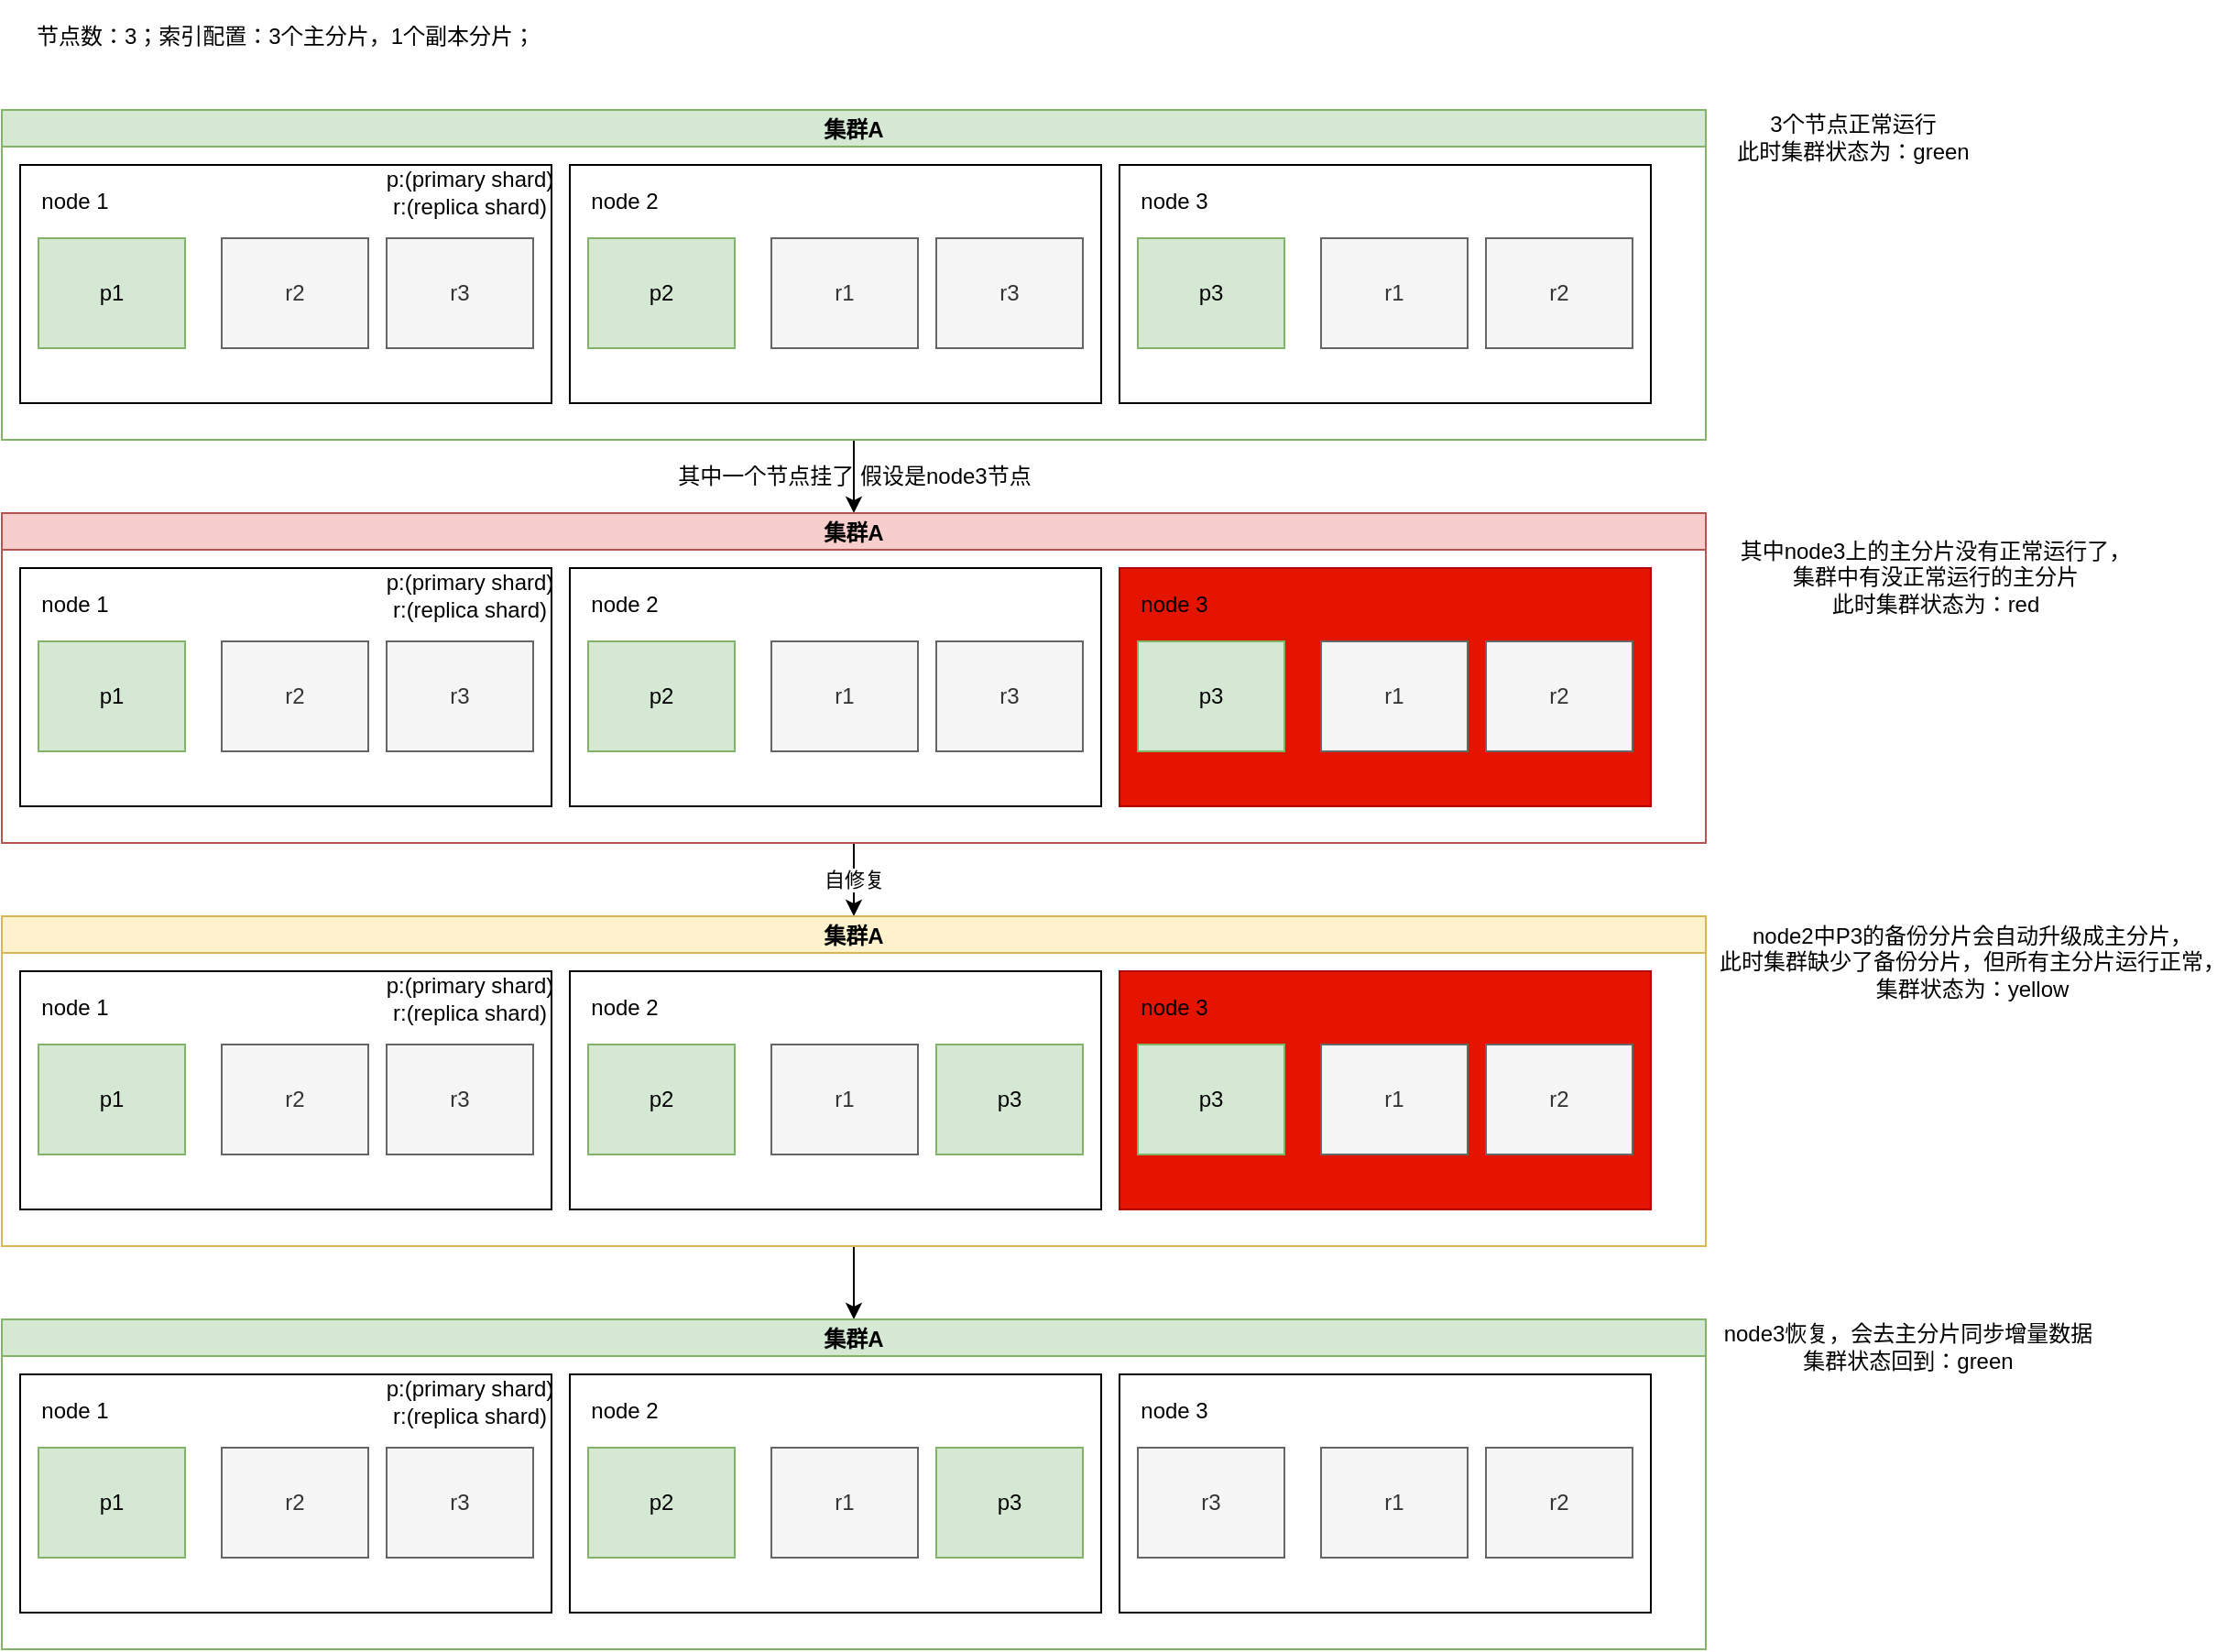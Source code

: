 <mxfile version="14.9.6" type="github">
  <diagram id="C5RBs43oDa-KdzZeNtuy" name="Page-1">
    <mxGraphModel dx="1678" dy="934" grid="1" gridSize="10" guides="1" tooltips="1" connect="1" arrows="1" fold="1" page="1" pageScale="1" pageWidth="1390" pageHeight="980" math="0" shadow="0">
      <root>
        <mxCell id="WIyWlLk6GJQsqaUBKTNV-0" />
        <mxCell id="WIyWlLk6GJQsqaUBKTNV-1" parent="WIyWlLk6GJQsqaUBKTNV-0" />
        <mxCell id="ibbkaZqgxfsACqarjdkI-46" style="edgeStyle=orthogonalEdgeStyle;rounded=0;orthogonalLoop=1;jettySize=auto;html=1;exitX=0.5;exitY=1;exitDx=0;exitDy=0;entryX=0.5;entryY=0;entryDx=0;entryDy=0;" edge="1" parent="WIyWlLk6GJQsqaUBKTNV-1" source="ibbkaZqgxfsACqarjdkI-0" target="ibbkaZqgxfsACqarjdkI-29">
          <mxGeometry relative="1" as="geometry" />
        </mxCell>
        <mxCell id="ibbkaZqgxfsACqarjdkI-0" value="集群A" style="swimlane;startSize=20;horizontal=1;containerType=tree;newEdgeStyle={&quot;edgeStyle&quot;:&quot;elbowEdgeStyle&quot;,&quot;startArrow&quot;:&quot;none&quot;,&quot;endArrow&quot;:&quot;none&quot;};fillColor=#d5e8d4;strokeColor=#82b366;" vertex="1" parent="WIyWlLk6GJQsqaUBKTNV-1">
          <mxGeometry x="80" y="110" width="930" height="180" as="geometry">
            <mxRectangle x="70" y="50" width="70" height="20" as="alternateBounds" />
          </mxGeometry>
        </mxCell>
        <mxCell id="ibbkaZqgxfsACqarjdkI-6" value="" style="rounded=0;whiteSpace=wrap;html=1;" vertex="1" parent="ibbkaZqgxfsACqarjdkI-0">
          <mxGeometry x="10" y="30" width="290" height="130" as="geometry" />
        </mxCell>
        <mxCell id="ibbkaZqgxfsACqarjdkI-7" value="node 1" style="text;html=1;strokeColor=none;fillColor=none;align=center;verticalAlign=middle;whiteSpace=wrap;rounded=0;" vertex="1" parent="ibbkaZqgxfsACqarjdkI-0">
          <mxGeometry x="20" y="40" width="40" height="20" as="geometry" />
        </mxCell>
        <mxCell id="ibbkaZqgxfsACqarjdkI-8" value="p1" style="rounded=0;whiteSpace=wrap;html=1;fillColor=#d5e8d4;strokeColor=#82b366;" vertex="1" parent="ibbkaZqgxfsACqarjdkI-0">
          <mxGeometry x="20" y="70" width="80" height="60" as="geometry" />
        </mxCell>
        <mxCell id="ibbkaZqgxfsACqarjdkI-10" value="r2" style="rounded=0;whiteSpace=wrap;html=1;fillColor=#f5f5f5;strokeColor=#666666;fontColor=#333333;" vertex="1" parent="ibbkaZqgxfsACqarjdkI-0">
          <mxGeometry x="120" y="70" width="80" height="60" as="geometry" />
        </mxCell>
        <mxCell id="ibbkaZqgxfsACqarjdkI-9" value="r3" style="rounded=0;whiteSpace=wrap;html=1;fillColor=#f5f5f5;strokeColor=#666666;fontColor=#333333;" vertex="1" parent="ibbkaZqgxfsACqarjdkI-0">
          <mxGeometry x="210" y="70" width="80" height="60" as="geometry" />
        </mxCell>
        <mxCell id="ibbkaZqgxfsACqarjdkI-13" value="" style="rounded=0;whiteSpace=wrap;html=1;" vertex="1" parent="ibbkaZqgxfsACqarjdkI-0">
          <mxGeometry x="310" y="30" width="290" height="130" as="geometry" />
        </mxCell>
        <mxCell id="ibbkaZqgxfsACqarjdkI-15" value="p2" style="rounded=0;whiteSpace=wrap;html=1;fillColor=#d5e8d4;strokeColor=#82b366;" vertex="1" parent="ibbkaZqgxfsACqarjdkI-0">
          <mxGeometry x="320" y="70" width="80" height="60" as="geometry" />
        </mxCell>
        <mxCell id="ibbkaZqgxfsACqarjdkI-16" value="r1" style="rounded=0;whiteSpace=wrap;html=1;fillColor=#f5f5f5;strokeColor=#666666;fontColor=#333333;" vertex="1" parent="ibbkaZqgxfsACqarjdkI-0">
          <mxGeometry x="420" y="70" width="80" height="60" as="geometry" />
        </mxCell>
        <mxCell id="ibbkaZqgxfsACqarjdkI-17" value="r3" style="rounded=0;whiteSpace=wrap;html=1;fillColor=#f5f5f5;strokeColor=#666666;fontColor=#333333;" vertex="1" parent="ibbkaZqgxfsACqarjdkI-0">
          <mxGeometry x="510" y="70" width="80" height="60" as="geometry" />
        </mxCell>
        <mxCell id="ibbkaZqgxfsACqarjdkI-18" value="node 2" style="text;html=1;strokeColor=none;fillColor=none;align=center;verticalAlign=middle;whiteSpace=wrap;rounded=0;" vertex="1" parent="ibbkaZqgxfsACqarjdkI-0">
          <mxGeometry x="320" y="40" width="40" height="20" as="geometry" />
        </mxCell>
        <mxCell id="ibbkaZqgxfsACqarjdkI-19" value="" style="rounded=0;whiteSpace=wrap;html=1;" vertex="1" parent="ibbkaZqgxfsACqarjdkI-0">
          <mxGeometry x="610" y="30" width="290" height="130" as="geometry" />
        </mxCell>
        <mxCell id="ibbkaZqgxfsACqarjdkI-20" value="p3" style="rounded=0;whiteSpace=wrap;html=1;fillColor=#d5e8d4;strokeColor=#82b366;" vertex="1" parent="ibbkaZqgxfsACqarjdkI-0">
          <mxGeometry x="620" y="70" width="80" height="60" as="geometry" />
        </mxCell>
        <mxCell id="ibbkaZqgxfsACqarjdkI-21" value="r1" style="rounded=0;whiteSpace=wrap;html=1;fillColor=#f5f5f5;strokeColor=#666666;fontColor=#333333;" vertex="1" parent="ibbkaZqgxfsACqarjdkI-0">
          <mxGeometry x="720" y="70" width="80" height="60" as="geometry" />
        </mxCell>
        <mxCell id="ibbkaZqgxfsACqarjdkI-22" value="r2" style="rounded=0;whiteSpace=wrap;html=1;fillColor=#f5f5f5;strokeColor=#666666;fontColor=#333333;" vertex="1" parent="ibbkaZqgxfsACqarjdkI-0">
          <mxGeometry x="810" y="70" width="80" height="60" as="geometry" />
        </mxCell>
        <mxCell id="ibbkaZqgxfsACqarjdkI-23" value="node 3" style="text;html=1;strokeColor=none;fillColor=none;align=center;verticalAlign=middle;whiteSpace=wrap;rounded=0;" vertex="1" parent="ibbkaZqgxfsACqarjdkI-0">
          <mxGeometry x="620" y="40" width="40" height="20" as="geometry" />
        </mxCell>
        <mxCell id="ibbkaZqgxfsACqarjdkI-27" value="p:(primary shard)&lt;br&gt;r:(replica shard)" style="text;html=1;align=center;verticalAlign=middle;resizable=0;points=[];autosize=1;strokeColor=none;" vertex="1" parent="ibbkaZqgxfsACqarjdkI-0">
          <mxGeometry x="200" y="30" width="110" height="30" as="geometry" />
        </mxCell>
        <mxCell id="ibbkaZqgxfsACqarjdkI-26" value="节点数：3；索引配置：3个主分片，1个副本分片；" style="text;html=1;strokeColor=none;fillColor=none;align=center;verticalAlign=middle;whiteSpace=wrap;rounded=0;" vertex="1" parent="WIyWlLk6GJQsqaUBKTNV-1">
          <mxGeometry x="80" y="50" width="310" height="40" as="geometry" />
        </mxCell>
        <mxCell id="ibbkaZqgxfsACqarjdkI-28" value="3个节点正常运行&lt;br&gt;此时集群状态为：green" style="text;html=1;align=center;verticalAlign=middle;resizable=0;points=[];autosize=1;strokeColor=none;" vertex="1" parent="WIyWlLk6GJQsqaUBKTNV-1">
          <mxGeometry x="1020" y="110" width="140" height="30" as="geometry" />
        </mxCell>
        <mxCell id="ibbkaZqgxfsACqarjdkI-67" value="自修复" style="edgeStyle=orthogonalEdgeStyle;rounded=0;orthogonalLoop=1;jettySize=auto;html=1;exitX=0.5;exitY=1;exitDx=0;exitDy=0;entryX=0.5;entryY=0;entryDx=0;entryDy=0;" edge="1" parent="WIyWlLk6GJQsqaUBKTNV-1" source="ibbkaZqgxfsACqarjdkI-29" target="ibbkaZqgxfsACqarjdkI-50">
          <mxGeometry relative="1" as="geometry" />
        </mxCell>
        <mxCell id="ibbkaZqgxfsACqarjdkI-29" value="集群A" style="swimlane;startSize=20;horizontal=1;containerType=tree;newEdgeStyle={&quot;edgeStyle&quot;:&quot;elbowEdgeStyle&quot;,&quot;startArrow&quot;:&quot;none&quot;,&quot;endArrow&quot;:&quot;none&quot;};fillColor=#f8cecc;strokeColor=#b85450;" vertex="1" parent="WIyWlLk6GJQsqaUBKTNV-1">
          <mxGeometry x="80" y="330" width="930" height="180" as="geometry">
            <mxRectangle x="70" y="50" width="70" height="20" as="alternateBounds" />
          </mxGeometry>
        </mxCell>
        <mxCell id="ibbkaZqgxfsACqarjdkI-30" value="" style="rounded=0;whiteSpace=wrap;html=1;" vertex="1" parent="ibbkaZqgxfsACqarjdkI-29">
          <mxGeometry x="10" y="30" width="290" height="130" as="geometry" />
        </mxCell>
        <mxCell id="ibbkaZqgxfsACqarjdkI-31" value="node 1" style="text;html=1;strokeColor=none;fillColor=none;align=center;verticalAlign=middle;whiteSpace=wrap;rounded=0;" vertex="1" parent="ibbkaZqgxfsACqarjdkI-29">
          <mxGeometry x="20" y="40" width="40" height="20" as="geometry" />
        </mxCell>
        <mxCell id="ibbkaZqgxfsACqarjdkI-32" value="p1" style="rounded=0;whiteSpace=wrap;html=1;fillColor=#d5e8d4;strokeColor=#82b366;" vertex="1" parent="ibbkaZqgxfsACqarjdkI-29">
          <mxGeometry x="20" y="70" width="80" height="60" as="geometry" />
        </mxCell>
        <mxCell id="ibbkaZqgxfsACqarjdkI-33" value="r2" style="rounded=0;whiteSpace=wrap;html=1;fillColor=#f5f5f5;strokeColor=#666666;fontColor=#333333;" vertex="1" parent="ibbkaZqgxfsACqarjdkI-29">
          <mxGeometry x="120" y="70" width="80" height="60" as="geometry" />
        </mxCell>
        <mxCell id="ibbkaZqgxfsACqarjdkI-34" value="r3" style="rounded=0;whiteSpace=wrap;html=1;fillColor=#f5f5f5;strokeColor=#666666;fontColor=#333333;" vertex="1" parent="ibbkaZqgxfsACqarjdkI-29">
          <mxGeometry x="210" y="70" width="80" height="60" as="geometry" />
        </mxCell>
        <mxCell id="ibbkaZqgxfsACqarjdkI-35" value="" style="rounded=0;whiteSpace=wrap;html=1;" vertex="1" parent="ibbkaZqgxfsACqarjdkI-29">
          <mxGeometry x="310" y="30" width="290" height="130" as="geometry" />
        </mxCell>
        <mxCell id="ibbkaZqgxfsACqarjdkI-36" value="p2" style="rounded=0;whiteSpace=wrap;html=1;fillColor=#d5e8d4;strokeColor=#82b366;" vertex="1" parent="ibbkaZqgxfsACqarjdkI-29">
          <mxGeometry x="320" y="70" width="80" height="60" as="geometry" />
        </mxCell>
        <mxCell id="ibbkaZqgxfsACqarjdkI-37" value="r1" style="rounded=0;whiteSpace=wrap;html=1;fillColor=#f5f5f5;strokeColor=#666666;fontColor=#333333;" vertex="1" parent="ibbkaZqgxfsACqarjdkI-29">
          <mxGeometry x="420" y="70" width="80" height="60" as="geometry" />
        </mxCell>
        <mxCell id="ibbkaZqgxfsACqarjdkI-38" value="r3" style="rounded=0;whiteSpace=wrap;html=1;fillColor=#f5f5f5;strokeColor=#666666;fontColor=#333333;" vertex="1" parent="ibbkaZqgxfsACqarjdkI-29">
          <mxGeometry x="510" y="70" width="80" height="60" as="geometry" />
        </mxCell>
        <mxCell id="ibbkaZqgxfsACqarjdkI-39" value="node 2" style="text;html=1;strokeColor=none;fillColor=none;align=center;verticalAlign=middle;whiteSpace=wrap;rounded=0;" vertex="1" parent="ibbkaZqgxfsACqarjdkI-29">
          <mxGeometry x="320" y="40" width="40" height="20" as="geometry" />
        </mxCell>
        <mxCell id="ibbkaZqgxfsACqarjdkI-40" value="" style="rounded=0;whiteSpace=wrap;html=1;fillColor=#e51400;strokeColor=#B20000;fontColor=#ffffff;" vertex="1" parent="ibbkaZqgxfsACqarjdkI-29">
          <mxGeometry x="610" y="30" width="290" height="130" as="geometry" />
        </mxCell>
        <mxCell id="ibbkaZqgxfsACqarjdkI-41" value="p3" style="rounded=0;whiteSpace=wrap;html=1;fillColor=#d5e8d4;strokeColor=#82b366;" vertex="1" parent="ibbkaZqgxfsACqarjdkI-29">
          <mxGeometry x="620" y="70" width="80" height="60" as="geometry" />
        </mxCell>
        <mxCell id="ibbkaZqgxfsACqarjdkI-42" value="r1" style="rounded=0;whiteSpace=wrap;html=1;fillColor=#f5f5f5;strokeColor=#666666;fontColor=#333333;" vertex="1" parent="ibbkaZqgxfsACqarjdkI-29">
          <mxGeometry x="720" y="70" width="80" height="60" as="geometry" />
        </mxCell>
        <mxCell id="ibbkaZqgxfsACqarjdkI-43" value="r2" style="rounded=0;whiteSpace=wrap;html=1;fillColor=#f5f5f5;strokeColor=#666666;fontColor=#333333;" vertex="1" parent="ibbkaZqgxfsACqarjdkI-29">
          <mxGeometry x="810" y="70" width="80" height="60" as="geometry" />
        </mxCell>
        <mxCell id="ibbkaZqgxfsACqarjdkI-44" value="node 3" style="text;html=1;strokeColor=none;fillColor=none;align=center;verticalAlign=middle;whiteSpace=wrap;rounded=0;" vertex="1" parent="ibbkaZqgxfsACqarjdkI-29">
          <mxGeometry x="620" y="40" width="40" height="20" as="geometry" />
        </mxCell>
        <mxCell id="ibbkaZqgxfsACqarjdkI-45" value="p:(primary shard)&lt;br&gt;r:(replica shard)" style="text;html=1;align=center;verticalAlign=middle;resizable=0;points=[];autosize=1;strokeColor=none;" vertex="1" parent="ibbkaZqgxfsACqarjdkI-29">
          <mxGeometry x="200" y="30" width="110" height="30" as="geometry" />
        </mxCell>
        <mxCell id="ibbkaZqgxfsACqarjdkI-47" value="其中一个节点挂了 假设是node3节点" style="text;html=1;align=center;verticalAlign=middle;resizable=0;points=[];autosize=1;strokeColor=none;" vertex="1" parent="WIyWlLk6GJQsqaUBKTNV-1">
          <mxGeometry x="440" y="300" width="210" height="20" as="geometry" />
        </mxCell>
        <mxCell id="ibbkaZqgxfsACqarjdkI-49" value="其中node3上的主分片没有正常运行了，&lt;br&gt;集群中有没正常运行的主分片&lt;br&gt;此时集群状态为：red" style="text;html=1;align=center;verticalAlign=middle;resizable=0;points=[];autosize=1;strokeColor=none;" vertex="1" parent="WIyWlLk6GJQsqaUBKTNV-1">
          <mxGeometry x="1020" y="340" width="230" height="50" as="geometry" />
        </mxCell>
        <mxCell id="ibbkaZqgxfsACqarjdkI-86" style="edgeStyle=orthogonalEdgeStyle;rounded=0;orthogonalLoop=1;jettySize=auto;html=1;exitX=0.5;exitY=1;exitDx=0;exitDy=0;entryX=0.5;entryY=0;entryDx=0;entryDy=0;" edge="1" parent="WIyWlLk6GJQsqaUBKTNV-1" source="ibbkaZqgxfsACqarjdkI-50" target="ibbkaZqgxfsACqarjdkI-69">
          <mxGeometry relative="1" as="geometry" />
        </mxCell>
        <mxCell id="ibbkaZqgxfsACqarjdkI-50" value="集群A" style="swimlane;startSize=20;horizontal=1;containerType=tree;newEdgeStyle={&quot;edgeStyle&quot;:&quot;elbowEdgeStyle&quot;,&quot;startArrow&quot;:&quot;none&quot;,&quot;endArrow&quot;:&quot;none&quot;};fillColor=#fff2cc;strokeColor=#d6b656;" vertex="1" parent="WIyWlLk6GJQsqaUBKTNV-1">
          <mxGeometry x="80" y="550" width="930" height="180" as="geometry">
            <mxRectangle x="70" y="50" width="70" height="20" as="alternateBounds" />
          </mxGeometry>
        </mxCell>
        <mxCell id="ibbkaZqgxfsACqarjdkI-51" value="" style="rounded=0;whiteSpace=wrap;html=1;" vertex="1" parent="ibbkaZqgxfsACqarjdkI-50">
          <mxGeometry x="10" y="30" width="290" height="130" as="geometry" />
        </mxCell>
        <mxCell id="ibbkaZqgxfsACqarjdkI-52" value="node 1" style="text;html=1;strokeColor=none;fillColor=none;align=center;verticalAlign=middle;whiteSpace=wrap;rounded=0;" vertex="1" parent="ibbkaZqgxfsACqarjdkI-50">
          <mxGeometry x="20" y="40" width="40" height="20" as="geometry" />
        </mxCell>
        <mxCell id="ibbkaZqgxfsACqarjdkI-53" value="p1" style="rounded=0;whiteSpace=wrap;html=1;fillColor=#d5e8d4;strokeColor=#82b366;" vertex="1" parent="ibbkaZqgxfsACqarjdkI-50">
          <mxGeometry x="20" y="70" width="80" height="60" as="geometry" />
        </mxCell>
        <mxCell id="ibbkaZqgxfsACqarjdkI-54" value="r2" style="rounded=0;whiteSpace=wrap;html=1;fillColor=#f5f5f5;strokeColor=#666666;fontColor=#333333;" vertex="1" parent="ibbkaZqgxfsACqarjdkI-50">
          <mxGeometry x="120" y="70" width="80" height="60" as="geometry" />
        </mxCell>
        <mxCell id="ibbkaZqgxfsACqarjdkI-55" value="r3" style="rounded=0;whiteSpace=wrap;html=1;fillColor=#f5f5f5;strokeColor=#666666;fontColor=#333333;" vertex="1" parent="ibbkaZqgxfsACqarjdkI-50">
          <mxGeometry x="210" y="70" width="80" height="60" as="geometry" />
        </mxCell>
        <mxCell id="ibbkaZqgxfsACqarjdkI-56" value="" style="rounded=0;whiteSpace=wrap;html=1;" vertex="1" parent="ibbkaZqgxfsACqarjdkI-50">
          <mxGeometry x="310" y="30" width="290" height="130" as="geometry" />
        </mxCell>
        <mxCell id="ibbkaZqgxfsACqarjdkI-57" value="p2" style="rounded=0;whiteSpace=wrap;html=1;fillColor=#d5e8d4;strokeColor=#82b366;" vertex="1" parent="ibbkaZqgxfsACqarjdkI-50">
          <mxGeometry x="320" y="70" width="80" height="60" as="geometry" />
        </mxCell>
        <mxCell id="ibbkaZqgxfsACqarjdkI-58" value="r1" style="rounded=0;whiteSpace=wrap;html=1;fillColor=#f5f5f5;strokeColor=#666666;fontColor=#333333;" vertex="1" parent="ibbkaZqgxfsACqarjdkI-50">
          <mxGeometry x="420" y="70" width="80" height="60" as="geometry" />
        </mxCell>
        <mxCell id="ibbkaZqgxfsACqarjdkI-59" value="r3" style="rounded=0;whiteSpace=wrap;html=1;fillColor=#f5f5f5;strokeColor=#666666;fontColor=#333333;" vertex="1" parent="ibbkaZqgxfsACqarjdkI-50">
          <mxGeometry x="510" y="70" width="80" height="60" as="geometry" />
        </mxCell>
        <mxCell id="ibbkaZqgxfsACqarjdkI-60" value="node 2" style="text;html=1;strokeColor=none;fillColor=none;align=center;verticalAlign=middle;whiteSpace=wrap;rounded=0;" vertex="1" parent="ibbkaZqgxfsACqarjdkI-50">
          <mxGeometry x="320" y="40" width="40" height="20" as="geometry" />
        </mxCell>
        <mxCell id="ibbkaZqgxfsACqarjdkI-61" value="" style="rounded=0;whiteSpace=wrap;html=1;fillColor=#e51400;strokeColor=#B20000;fontColor=#ffffff;" vertex="1" parent="ibbkaZqgxfsACqarjdkI-50">
          <mxGeometry x="610" y="30" width="290" height="130" as="geometry" />
        </mxCell>
        <mxCell id="ibbkaZqgxfsACqarjdkI-63" value="r1" style="rounded=0;whiteSpace=wrap;html=1;fillColor=#f5f5f5;strokeColor=#666666;fontColor=#333333;" vertex="1" parent="ibbkaZqgxfsACqarjdkI-50">
          <mxGeometry x="720" y="70" width="80" height="60" as="geometry" />
        </mxCell>
        <mxCell id="ibbkaZqgxfsACqarjdkI-64" value="r2" style="rounded=0;whiteSpace=wrap;html=1;fillColor=#f5f5f5;strokeColor=#666666;fontColor=#333333;" vertex="1" parent="ibbkaZqgxfsACqarjdkI-50">
          <mxGeometry x="810" y="70" width="80" height="60" as="geometry" />
        </mxCell>
        <mxCell id="ibbkaZqgxfsACqarjdkI-65" value="node 3" style="text;html=1;strokeColor=none;fillColor=none;align=center;verticalAlign=middle;whiteSpace=wrap;rounded=0;" vertex="1" parent="ibbkaZqgxfsACqarjdkI-50">
          <mxGeometry x="620" y="40" width="40" height="20" as="geometry" />
        </mxCell>
        <mxCell id="ibbkaZqgxfsACqarjdkI-66" value="p:(primary shard)&lt;br&gt;r:(replica shard)" style="text;html=1;align=center;verticalAlign=middle;resizable=0;points=[];autosize=1;strokeColor=none;" vertex="1" parent="ibbkaZqgxfsACqarjdkI-50">
          <mxGeometry x="200" y="30" width="110" height="30" as="geometry" />
        </mxCell>
        <mxCell id="ibbkaZqgxfsACqarjdkI-87" value="p3" style="rounded=0;whiteSpace=wrap;html=1;fillColor=#d5e8d4;strokeColor=#82b366;" vertex="1" parent="ibbkaZqgxfsACqarjdkI-50">
          <mxGeometry x="620" y="70" width="80" height="60" as="geometry" />
        </mxCell>
        <mxCell id="ibbkaZqgxfsACqarjdkI-90" value="p3" style="rounded=0;whiteSpace=wrap;html=1;fillColor=#d5e8d4;strokeColor=#82b366;" vertex="1" parent="ibbkaZqgxfsACqarjdkI-50">
          <mxGeometry x="510" y="70" width="80" height="60" as="geometry" />
        </mxCell>
        <mxCell id="ibbkaZqgxfsACqarjdkI-68" value="node2中P3的备份分片会自动升级成主分片，&lt;br&gt;此时集群缺少了备份分片，但所有主分片运行正常，&lt;br&gt;集群状态为：yellow" style="text;html=1;align=center;verticalAlign=middle;resizable=0;points=[];autosize=1;strokeColor=none;" vertex="1" parent="WIyWlLk6GJQsqaUBKTNV-1">
          <mxGeometry x="1010" y="550" width="290" height="50" as="geometry" />
        </mxCell>
        <mxCell id="ibbkaZqgxfsACqarjdkI-69" value="集群A" style="swimlane;startSize=20;horizontal=1;containerType=tree;newEdgeStyle={&quot;edgeStyle&quot;:&quot;elbowEdgeStyle&quot;,&quot;startArrow&quot;:&quot;none&quot;,&quot;endArrow&quot;:&quot;none&quot;};fillColor=#d5e8d4;strokeColor=#82b366;" vertex="1" parent="WIyWlLk6GJQsqaUBKTNV-1">
          <mxGeometry x="80" y="770" width="930" height="180" as="geometry">
            <mxRectangle x="70" y="50" width="70" height="20" as="alternateBounds" />
          </mxGeometry>
        </mxCell>
        <mxCell id="ibbkaZqgxfsACqarjdkI-70" value="" style="rounded=0;whiteSpace=wrap;html=1;" vertex="1" parent="ibbkaZqgxfsACqarjdkI-69">
          <mxGeometry x="10" y="30" width="290" height="130" as="geometry" />
        </mxCell>
        <mxCell id="ibbkaZqgxfsACqarjdkI-71" value="node 1" style="text;html=1;strokeColor=none;fillColor=none;align=center;verticalAlign=middle;whiteSpace=wrap;rounded=0;" vertex="1" parent="ibbkaZqgxfsACqarjdkI-69">
          <mxGeometry x="20" y="40" width="40" height="20" as="geometry" />
        </mxCell>
        <mxCell id="ibbkaZqgxfsACqarjdkI-72" value="p1" style="rounded=0;whiteSpace=wrap;html=1;fillColor=#d5e8d4;strokeColor=#82b366;" vertex="1" parent="ibbkaZqgxfsACqarjdkI-69">
          <mxGeometry x="20" y="70" width="80" height="60" as="geometry" />
        </mxCell>
        <mxCell id="ibbkaZqgxfsACqarjdkI-73" value="r2" style="rounded=0;whiteSpace=wrap;html=1;fillColor=#f5f5f5;strokeColor=#666666;fontColor=#333333;" vertex="1" parent="ibbkaZqgxfsACqarjdkI-69">
          <mxGeometry x="120" y="70" width="80" height="60" as="geometry" />
        </mxCell>
        <mxCell id="ibbkaZqgxfsACqarjdkI-74" value="r3" style="rounded=0;whiteSpace=wrap;html=1;fillColor=#f5f5f5;strokeColor=#666666;fontColor=#333333;" vertex="1" parent="ibbkaZqgxfsACqarjdkI-69">
          <mxGeometry x="210" y="70" width="80" height="60" as="geometry" />
        </mxCell>
        <mxCell id="ibbkaZqgxfsACqarjdkI-75" value="" style="rounded=0;whiteSpace=wrap;html=1;" vertex="1" parent="ibbkaZqgxfsACqarjdkI-69">
          <mxGeometry x="310" y="30" width="290" height="130" as="geometry" />
        </mxCell>
        <mxCell id="ibbkaZqgxfsACqarjdkI-76" value="p2" style="rounded=0;whiteSpace=wrap;html=1;fillColor=#d5e8d4;strokeColor=#82b366;" vertex="1" parent="ibbkaZqgxfsACqarjdkI-69">
          <mxGeometry x="320" y="70" width="80" height="60" as="geometry" />
        </mxCell>
        <mxCell id="ibbkaZqgxfsACqarjdkI-77" value="r1" style="rounded=0;whiteSpace=wrap;html=1;fillColor=#f5f5f5;strokeColor=#666666;fontColor=#333333;" vertex="1" parent="ibbkaZqgxfsACqarjdkI-69">
          <mxGeometry x="420" y="70" width="80" height="60" as="geometry" />
        </mxCell>
        <mxCell id="ibbkaZqgxfsACqarjdkI-78" value="r3" style="rounded=0;whiteSpace=wrap;html=1;fillColor=#f5f5f5;strokeColor=#666666;fontColor=#333333;" vertex="1" parent="ibbkaZqgxfsACqarjdkI-69">
          <mxGeometry x="510" y="70" width="80" height="60" as="geometry" />
        </mxCell>
        <mxCell id="ibbkaZqgxfsACqarjdkI-79" value="node 2" style="text;html=1;strokeColor=none;fillColor=none;align=center;verticalAlign=middle;whiteSpace=wrap;rounded=0;" vertex="1" parent="ibbkaZqgxfsACqarjdkI-69">
          <mxGeometry x="320" y="40" width="40" height="20" as="geometry" />
        </mxCell>
        <mxCell id="ibbkaZqgxfsACqarjdkI-80" value="" style="rounded=0;whiteSpace=wrap;html=1;" vertex="1" parent="ibbkaZqgxfsACqarjdkI-69">
          <mxGeometry x="610" y="30" width="290" height="130" as="geometry" />
        </mxCell>
        <mxCell id="ibbkaZqgxfsACqarjdkI-81" value="p3" style="rounded=0;whiteSpace=wrap;html=1;fillColor=#d5e8d4;strokeColor=#82b366;" vertex="1" parent="ibbkaZqgxfsACqarjdkI-69">
          <mxGeometry x="620" y="70" width="80" height="60" as="geometry" />
        </mxCell>
        <mxCell id="ibbkaZqgxfsACqarjdkI-82" value="r1" style="rounded=0;whiteSpace=wrap;html=1;fillColor=#f5f5f5;strokeColor=#666666;fontColor=#333333;" vertex="1" parent="ibbkaZqgxfsACqarjdkI-69">
          <mxGeometry x="720" y="70" width="80" height="60" as="geometry" />
        </mxCell>
        <mxCell id="ibbkaZqgxfsACqarjdkI-83" value="r2" style="rounded=0;whiteSpace=wrap;html=1;fillColor=#f5f5f5;strokeColor=#666666;fontColor=#333333;" vertex="1" parent="ibbkaZqgxfsACqarjdkI-69">
          <mxGeometry x="810" y="70" width="80" height="60" as="geometry" />
        </mxCell>
        <mxCell id="ibbkaZqgxfsACqarjdkI-84" value="node 3" style="text;html=1;strokeColor=none;fillColor=none;align=center;verticalAlign=middle;whiteSpace=wrap;rounded=0;" vertex="1" parent="ibbkaZqgxfsACqarjdkI-69">
          <mxGeometry x="620" y="40" width="40" height="20" as="geometry" />
        </mxCell>
        <mxCell id="ibbkaZqgxfsACqarjdkI-85" value="p:(primary shard)&lt;br&gt;r:(replica shard)" style="text;html=1;align=center;verticalAlign=middle;resizable=0;points=[];autosize=1;strokeColor=none;" vertex="1" parent="ibbkaZqgxfsACqarjdkI-69">
          <mxGeometry x="200" y="30" width="110" height="30" as="geometry" />
        </mxCell>
        <mxCell id="ibbkaZqgxfsACqarjdkI-62" value="p3" style="rounded=0;whiteSpace=wrap;html=1;fillColor=#d5e8d4;strokeColor=#82b366;" vertex="1" parent="ibbkaZqgxfsACqarjdkI-69">
          <mxGeometry x="510" y="70" width="80" height="60" as="geometry" />
        </mxCell>
        <mxCell id="ibbkaZqgxfsACqarjdkI-89" value="r3" style="rounded=0;whiteSpace=wrap;html=1;fillColor=#f5f5f5;strokeColor=#666666;fontColor=#333333;" vertex="1" parent="ibbkaZqgxfsACqarjdkI-69">
          <mxGeometry x="620" y="70" width="80" height="60" as="geometry" />
        </mxCell>
        <mxCell id="ibbkaZqgxfsACqarjdkI-88" value="node3恢复，会去主分片同步增量数据&lt;br&gt;集群状态回到：green" style="text;html=1;align=center;verticalAlign=middle;resizable=0;points=[];autosize=1;strokeColor=none;" vertex="1" parent="WIyWlLk6GJQsqaUBKTNV-1">
          <mxGeometry x="1010" y="770" width="220" height="30" as="geometry" />
        </mxCell>
      </root>
    </mxGraphModel>
  </diagram>
</mxfile>

